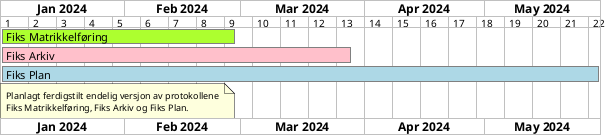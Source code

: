 @startgantt
Projectscale weekly
Project starts 2024-01-01

[Fiks Matrikkelføring] starts 2024-01-01
[Fiks Matrikkelføring] ends 2024-02-28
[Fiks Arkiv] starts 2024-01-01
[Fiks Arkiv] ends 2024-03-28
[Fiks Plan] starts 2024-01-01
[Fiks Plan] ends 2024-05-29
note bottom
  Planlagt ferdigstilt endelig versjon av protokollene
  Fiks Matrikkelføring, Fiks Arkiv og Fiks Plan.
end note
[Fiks Matrikkelføring] is colored in GreenYellow/Grey
[Fiks Arkiv] is colored in Pink/Grey
[Fiks Plan] is colored in LightBlue/Grey
@endgantt
